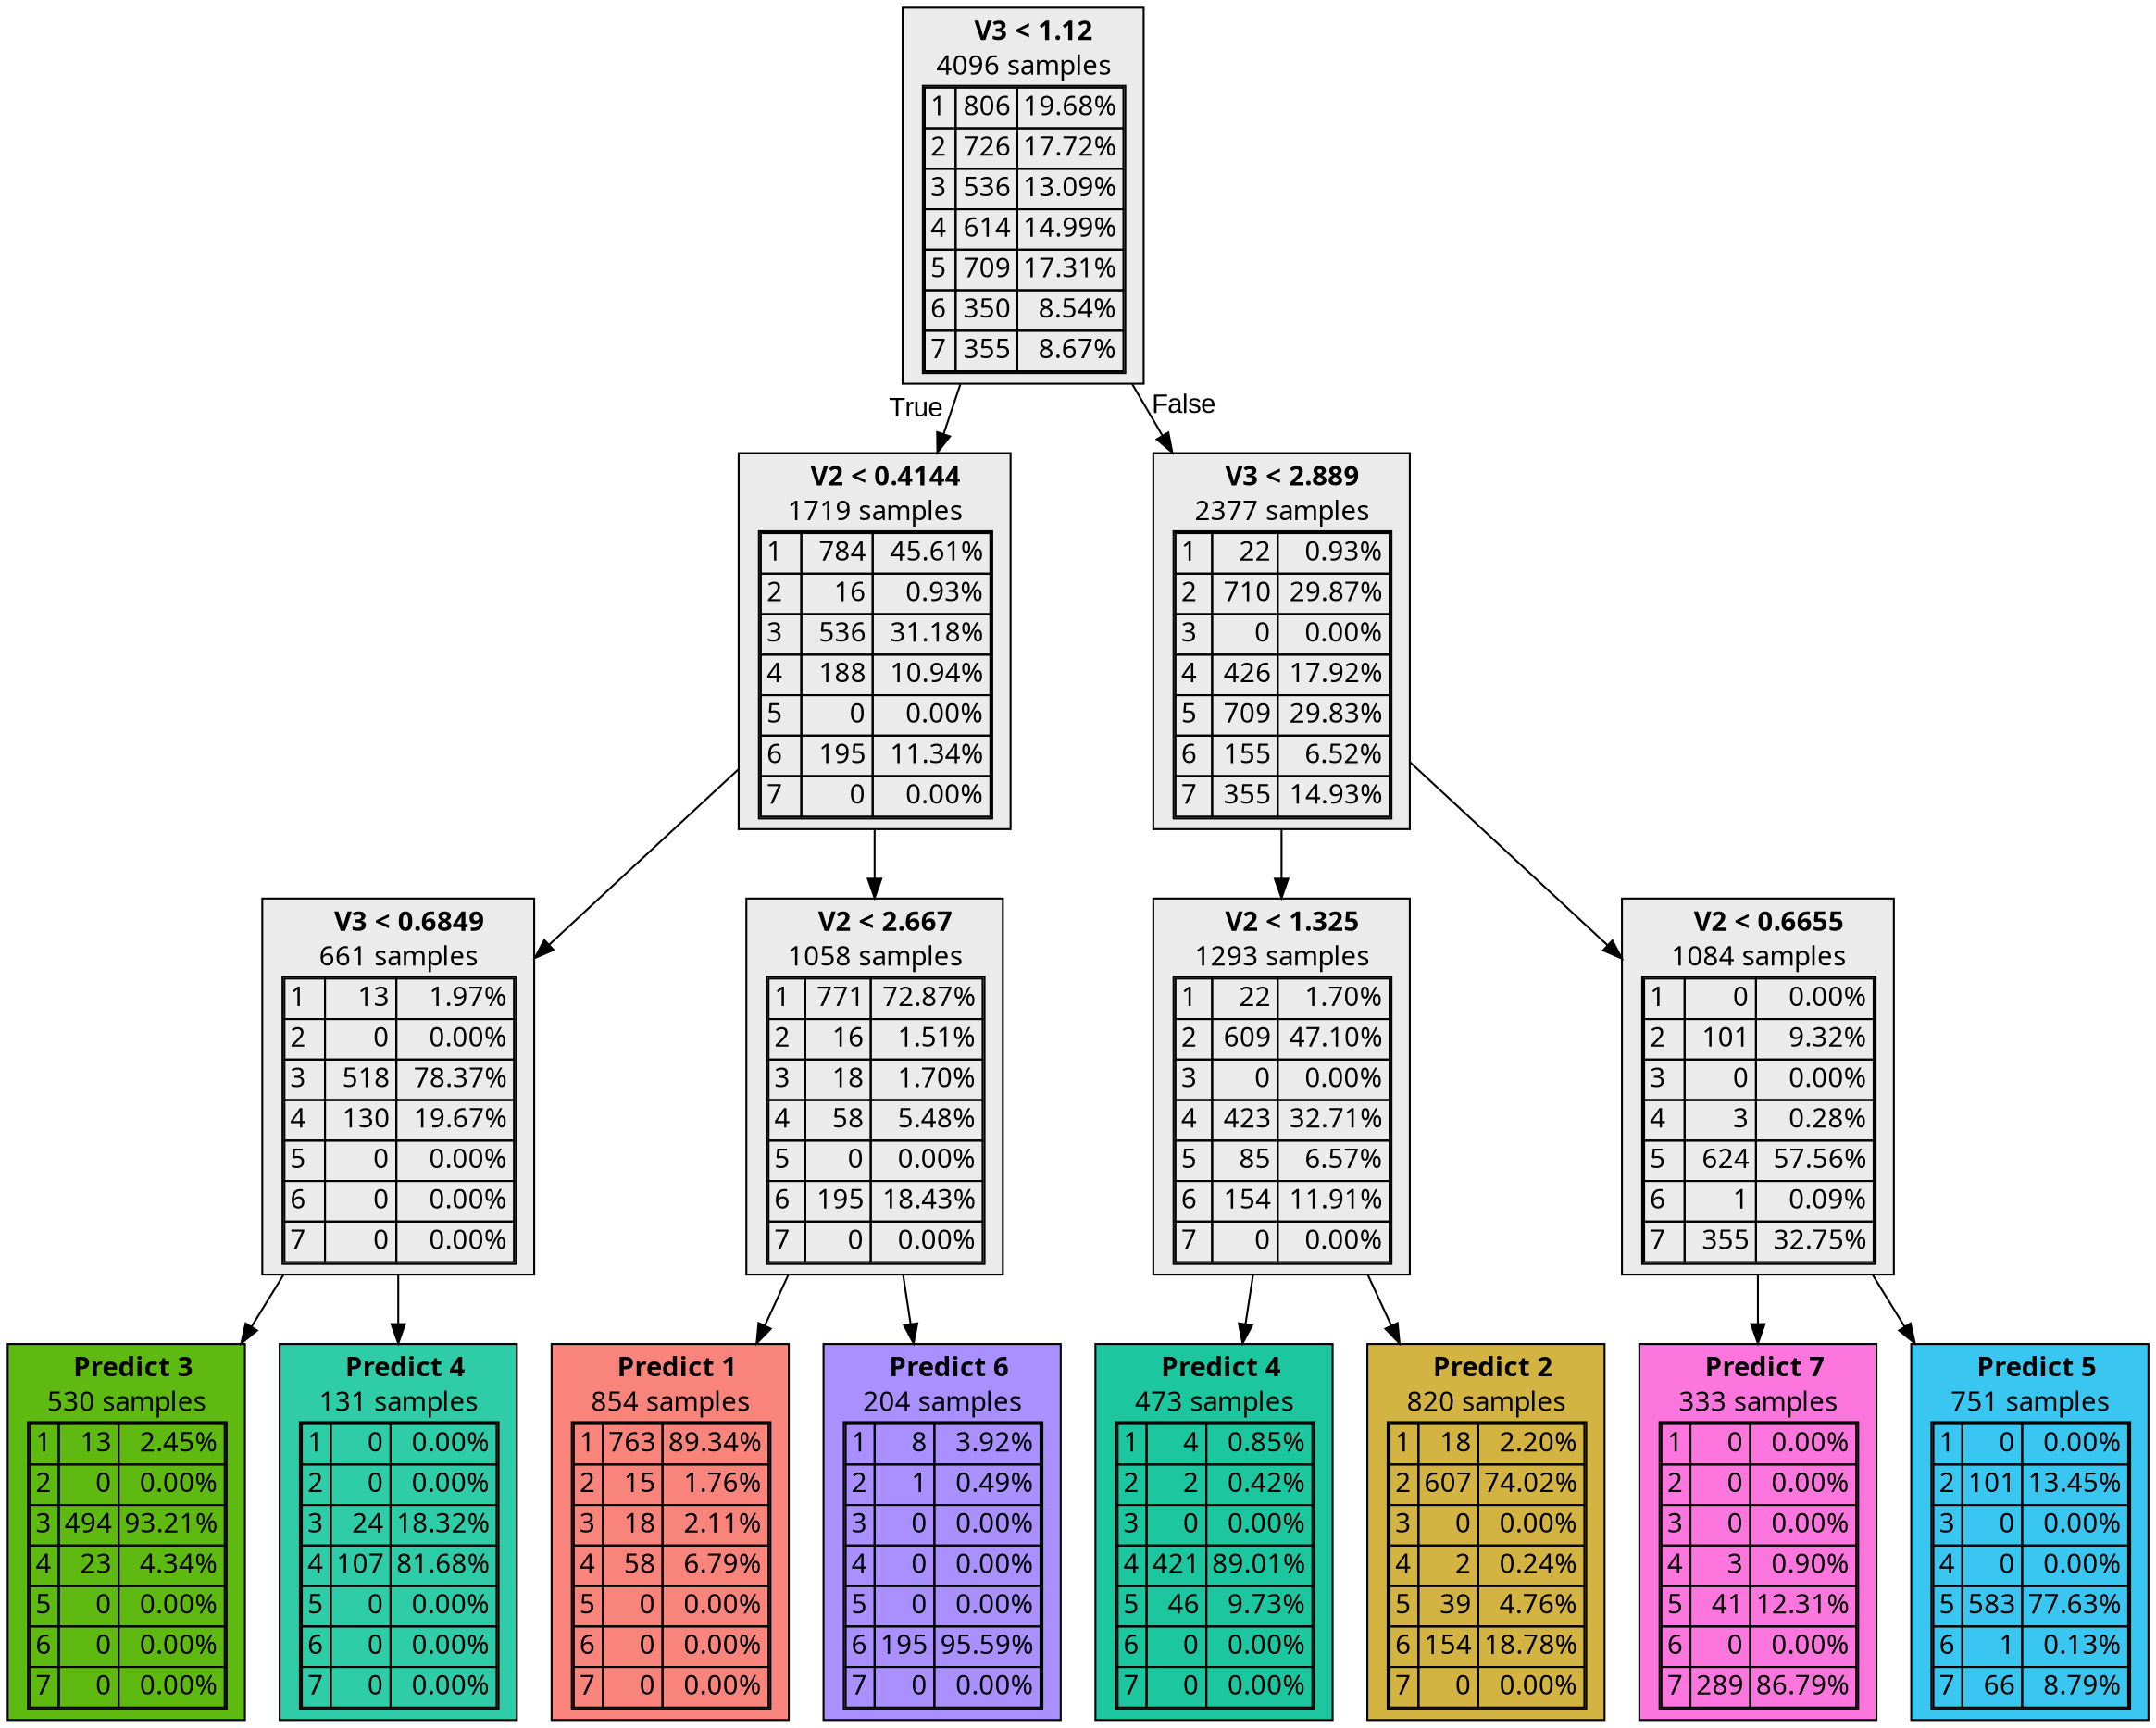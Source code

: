 digraph {
    1 [label=<  <TABLE BORDER="0" CELLPADDING="0">
      <TR>
    <TD>
      <B> V3 &lt; 1.12</B>
    </TD>
  </TR>

    <TR>
      <TD>4096 samples</TD>
    </TR>
    <TR>
  <TD>
    <TABLE CELLSPACING="0">
        <TR class="highlighted">
    <TD ALIGN="LEFT">1</TD>
    <TD ALIGN="RIGHT">806</TD>
    <TD ALIGN="RIGHT">19.68%</TD>
  </TR>
  <TR >
    <TD ALIGN="LEFT">2</TD>
    <TD ALIGN="RIGHT">726</TD>
    <TD ALIGN="RIGHT">17.72%</TD>
  </TR>
  <TR >
    <TD ALIGN="LEFT">3</TD>
    <TD ALIGN="RIGHT">536</TD>
    <TD ALIGN="RIGHT">13.09%</TD>
  </TR>
  <TR >
    <TD ALIGN="LEFT">4</TD>
    <TD ALIGN="RIGHT">614</TD>
    <TD ALIGN="RIGHT">14.99%</TD>
  </TR>
  <TR >
    <TD ALIGN="LEFT">5</TD>
    <TD ALIGN="RIGHT">709</TD>
    <TD ALIGN="RIGHT">17.31%</TD>
  </TR>
  <TR >
    <TD ALIGN="LEFT">6</TD>
    <TD ALIGN="RIGHT">350</TD>
    <TD ALIGN="RIGHT">8.54%</TD>
  </TR>
  <TR >
    <TD ALIGN="LEFT">7</TD>
    <TD ALIGN="RIGHT">355</TD>
    <TD ALIGN="RIGHT">8.67%</TD>
  </TR>

    </TABLE>
  </TD>
</TR>

  </TABLE>
>,fillcolor="#EBEBEB",shape=box,fontname="bold arial",style="filled"];
    1 -> 2 [labeldistance=2.5, labelangle=45, headlabel="True",fontname="arial"];
    1 -> 9 [labeldistance=2.5, labelangle=-45, headlabel="False",fontname="arial"];
    2 [label=<  <TABLE BORDER="0" CELLPADDING="0">
      <TR>
    <TD>
      <B> V2 &lt; 0.4144</B>
    </TD>
  </TR>

    <TR>
      <TD>1719 samples</TD>
    </TR>
    <TR>
  <TD>
    <TABLE CELLSPACING="0">
        <TR class="highlighted">
    <TD ALIGN="LEFT">1</TD>
    <TD ALIGN="RIGHT">784</TD>
    <TD ALIGN="RIGHT">45.61%</TD>
  </TR>
  <TR >
    <TD ALIGN="LEFT">2</TD>
    <TD ALIGN="RIGHT">16</TD>
    <TD ALIGN="RIGHT">0.93%</TD>
  </TR>
  <TR >
    <TD ALIGN="LEFT">3</TD>
    <TD ALIGN="RIGHT">536</TD>
    <TD ALIGN="RIGHT">31.18%</TD>
  </TR>
  <TR >
    <TD ALIGN="LEFT">4</TD>
    <TD ALIGN="RIGHT">188</TD>
    <TD ALIGN="RIGHT">10.94%</TD>
  </TR>
  <TR >
    <TD ALIGN="LEFT">5</TD>
    <TD ALIGN="RIGHT">0</TD>
    <TD ALIGN="RIGHT">0.00%</TD>
  </TR>
  <TR >
    <TD ALIGN="LEFT">6</TD>
    <TD ALIGN="RIGHT">195</TD>
    <TD ALIGN="RIGHT">11.34%</TD>
  </TR>
  <TR >
    <TD ALIGN="LEFT">7</TD>
    <TD ALIGN="RIGHT">0</TD>
    <TD ALIGN="RIGHT">0.00%</TD>
  </TR>

    </TABLE>
  </TD>
</TR>

  </TABLE>
>,fillcolor="#EBEBEB",shape=box,fontname="bold arial",style="filled"];
    2 -> 3;
    2 -> 6;
    3 [label=<  <TABLE BORDER="0" CELLPADDING="0">
      <TR>
    <TD>
      <B> V3 &lt; 0.6849</B>
    </TD>
  </TR>

    <TR>
      <TD>661 samples</TD>
    </TR>
    <TR>
  <TD>
    <TABLE CELLSPACING="0">
        <TR >
    <TD ALIGN="LEFT">1</TD>
    <TD ALIGN="RIGHT">13</TD>
    <TD ALIGN="RIGHT">1.97%</TD>
  </TR>
  <TR >
    <TD ALIGN="LEFT">2</TD>
    <TD ALIGN="RIGHT">0</TD>
    <TD ALIGN="RIGHT">0.00%</TD>
  </TR>
  <TR class="highlighted">
    <TD ALIGN="LEFT">3</TD>
    <TD ALIGN="RIGHT">518</TD>
    <TD ALIGN="RIGHT">78.37%</TD>
  </TR>
  <TR >
    <TD ALIGN="LEFT">4</TD>
    <TD ALIGN="RIGHT">130</TD>
    <TD ALIGN="RIGHT">19.67%</TD>
  </TR>
  <TR >
    <TD ALIGN="LEFT">5</TD>
    <TD ALIGN="RIGHT">0</TD>
    <TD ALIGN="RIGHT">0.00%</TD>
  </TR>
  <TR >
    <TD ALIGN="LEFT">6</TD>
    <TD ALIGN="RIGHT">0</TD>
    <TD ALIGN="RIGHT">0.00%</TD>
  </TR>
  <TR >
    <TD ALIGN="LEFT">7</TD>
    <TD ALIGN="RIGHT">0</TD>
    <TD ALIGN="RIGHT">0.00%</TD>
  </TR>

    </TABLE>
  </TD>
</TR>

  </TABLE>
>,fillcolor="#EBEBEB",shape=box,fontname="bold arial",style="filled"];
    3 -> 4;
    3 -> 5;
    4 [label=<  <TABLE BORDER="0" CELLPADDING="0">
      <TR>
    <TD>
      <B>Predict 3</B>
    </TD>
  </TR>

    <TR>
      <TD>530 samples</TD>
    </TR>
    <TR>
  <TD>
    <TABLE CELLSPACING="0">
        <TR >
    <TD ALIGN="LEFT">1</TD>
    <TD ALIGN="RIGHT">13</TD>
    <TD ALIGN="RIGHT">2.45%</TD>
  </TR>
  <TR >
    <TD ALIGN="LEFT">2</TD>
    <TD ALIGN="RIGHT">0</TD>
    <TD ALIGN="RIGHT">0.00%</TD>
  </TR>
  <TR class="highlighted">
    <TD ALIGN="LEFT">3</TD>
    <TD ALIGN="RIGHT">494</TD>
    <TD ALIGN="RIGHT">93.21%</TD>
  </TR>
  <TR >
    <TD ALIGN="LEFT">4</TD>
    <TD ALIGN="RIGHT">23</TD>
    <TD ALIGN="RIGHT">4.34%</TD>
  </TR>
  <TR >
    <TD ALIGN="LEFT">5</TD>
    <TD ALIGN="RIGHT">0</TD>
    <TD ALIGN="RIGHT">0.00%</TD>
  </TR>
  <TR >
    <TD ALIGN="LEFT">6</TD>
    <TD ALIGN="RIGHT">0</TD>
    <TD ALIGN="RIGHT">0.00%</TD>
  </TR>
  <TR >
    <TD ALIGN="LEFT">7</TD>
    <TD ALIGN="RIGHT">0</TD>
    <TD ALIGN="RIGHT">0.00%</TD>
  </TR>

    </TABLE>
  </TD>
</TR>

  </TABLE>
>,fillcolor="#53B400ee",shape=box,fontname="bold arial",style="filled",color=black];
    5 [label=<  <TABLE BORDER="0" CELLPADDING="0">
      <TR>
    <TD>
      <B>Predict 4</B>
    </TD>
  </TR>

    <TR>
      <TD>131 samples</TD>
    </TR>
    <TR>
  <TD>
    <TABLE CELLSPACING="0">
        <TR >
    <TD ALIGN="LEFT">1</TD>
    <TD ALIGN="RIGHT">0</TD>
    <TD ALIGN="RIGHT">0.00%</TD>
  </TR>
  <TR >
    <TD ALIGN="LEFT">2</TD>
    <TD ALIGN="RIGHT">0</TD>
    <TD ALIGN="RIGHT">0.00%</TD>
  </TR>
  <TR >
    <TD ALIGN="LEFT">3</TD>
    <TD ALIGN="RIGHT">24</TD>
    <TD ALIGN="RIGHT">18.32%</TD>
  </TR>
  <TR class="highlighted">
    <TD ALIGN="LEFT">4</TD>
    <TD ALIGN="RIGHT">107</TD>
    <TD ALIGN="RIGHT">81.68%</TD>
  </TR>
  <TR >
    <TD ALIGN="LEFT">5</TD>
    <TD ALIGN="RIGHT">0</TD>
    <TD ALIGN="RIGHT">0.00%</TD>
  </TR>
  <TR >
    <TD ALIGN="LEFT">6</TD>
    <TD ALIGN="RIGHT">0</TD>
    <TD ALIGN="RIGHT">0.00%</TD>
  </TR>
  <TR >
    <TD ALIGN="LEFT">7</TD>
    <TD ALIGN="RIGHT">0</TD>
    <TD ALIGN="RIGHT">0.00%</TD>
  </TR>

    </TABLE>
  </TD>
</TR>

  </TABLE>
>,fillcolor="#00C094d0",shape=box,fontname="bold arial",style="filled",color=black];
    6 [label=<  <TABLE BORDER="0" CELLPADDING="0">
      <TR>
    <TD>
      <B> V2 &lt; 2.667</B>
    </TD>
  </TR>

    <TR>
      <TD>1058 samples</TD>
    </TR>
    <TR>
  <TD>
    <TABLE CELLSPACING="0">
        <TR class="highlighted">
    <TD ALIGN="LEFT">1</TD>
    <TD ALIGN="RIGHT">771</TD>
    <TD ALIGN="RIGHT">72.87%</TD>
  </TR>
  <TR >
    <TD ALIGN="LEFT">2</TD>
    <TD ALIGN="RIGHT">16</TD>
    <TD ALIGN="RIGHT">1.51%</TD>
  </TR>
  <TR >
    <TD ALIGN="LEFT">3</TD>
    <TD ALIGN="RIGHT">18</TD>
    <TD ALIGN="RIGHT">1.70%</TD>
  </TR>
  <TR >
    <TD ALIGN="LEFT">4</TD>
    <TD ALIGN="RIGHT">58</TD>
    <TD ALIGN="RIGHT">5.48%</TD>
  </TR>
  <TR >
    <TD ALIGN="LEFT">5</TD>
    <TD ALIGN="RIGHT">0</TD>
    <TD ALIGN="RIGHT">0.00%</TD>
  </TR>
  <TR >
    <TD ALIGN="LEFT">6</TD>
    <TD ALIGN="RIGHT">195</TD>
    <TD ALIGN="RIGHT">18.43%</TD>
  </TR>
  <TR >
    <TD ALIGN="LEFT">7</TD>
    <TD ALIGN="RIGHT">0</TD>
    <TD ALIGN="RIGHT">0.00%</TD>
  </TR>

    </TABLE>
  </TD>
</TR>

  </TABLE>
>,fillcolor="#EBEBEB",shape=box,fontname="bold arial",style="filled"];
    6 -> 7;
    6 -> 8;
    7 [label=<  <TABLE BORDER="0" CELLPADDING="0">
      <TR>
    <TD>
      <B>Predict 1</B>
    </TD>
  </TR>

    <TR>
      <TD>854 samples</TD>
    </TR>
    <TR>
  <TD>
    <TABLE CELLSPACING="0">
        <TR class="highlighted">
    <TD ALIGN="LEFT">1</TD>
    <TD ALIGN="RIGHT">763</TD>
    <TD ALIGN="RIGHT">89.34%</TD>
  </TR>
  <TR >
    <TD ALIGN="LEFT">2</TD>
    <TD ALIGN="RIGHT">15</TD>
    <TD ALIGN="RIGHT">1.76%</TD>
  </TR>
  <TR >
    <TD ALIGN="LEFT">3</TD>
    <TD ALIGN="RIGHT">18</TD>
    <TD ALIGN="RIGHT">2.11%</TD>
  </TR>
  <TR >
    <TD ALIGN="LEFT">4</TD>
    <TD ALIGN="RIGHT">58</TD>
    <TD ALIGN="RIGHT">6.79%</TD>
  </TR>
  <TR >
    <TD ALIGN="LEFT">5</TD>
    <TD ALIGN="RIGHT">0</TD>
    <TD ALIGN="RIGHT">0.00%</TD>
  </TR>
  <TR >
    <TD ALIGN="LEFT">6</TD>
    <TD ALIGN="RIGHT">0</TD>
    <TD ALIGN="RIGHT">0.00%</TD>
  </TR>
  <TR >
    <TD ALIGN="LEFT">7</TD>
    <TD ALIGN="RIGHT">0</TD>
    <TD ALIGN="RIGHT">0.00%</TD>
  </TR>

    </TABLE>
  </TD>
</TR>

  </TABLE>
>,fillcolor="#F8766De4",shape=box,fontname="bold arial",style="filled",color=black];
    8 [label=<  <TABLE BORDER="0" CELLPADDING="0">
      <TR>
    <TD>
      <B>Predict 6</B>
    </TD>
  </TR>

    <TR>
      <TD>204 samples</TD>
    </TR>
    <TR>
  <TD>
    <TABLE CELLSPACING="0">
        <TR >
    <TD ALIGN="LEFT">1</TD>
    <TD ALIGN="RIGHT">8</TD>
    <TD ALIGN="RIGHT">3.92%</TD>
  </TR>
  <TR >
    <TD ALIGN="LEFT">2</TD>
    <TD ALIGN="RIGHT">1</TD>
    <TD ALIGN="RIGHT">0.49%</TD>
  </TR>
  <TR >
    <TD ALIGN="LEFT">3</TD>
    <TD ALIGN="RIGHT">0</TD>
    <TD ALIGN="RIGHT">0.00%</TD>
  </TR>
  <TR >
    <TD ALIGN="LEFT">4</TD>
    <TD ALIGN="RIGHT">0</TD>
    <TD ALIGN="RIGHT">0.00%</TD>
  </TR>
  <TR >
    <TD ALIGN="LEFT">5</TD>
    <TD ALIGN="RIGHT">0</TD>
    <TD ALIGN="RIGHT">0.00%</TD>
  </TR>
  <TR class="highlighted">
    <TD ALIGN="LEFT">6</TD>
    <TD ALIGN="RIGHT">195</TD>
    <TD ALIGN="RIGHT">95.59%</TD>
  </TR>
  <TR >
    <TD ALIGN="LEFT">7</TD>
    <TD ALIGN="RIGHT">0</TD>
    <TD ALIGN="RIGHT">0.00%</TD>
  </TR>

    </TABLE>
  </TD>
</TR>

  </TABLE>
>,fillcolor="#A58AFFf4",shape=box,fontname="bold arial",style="filled",color=black];
    9 [label=<  <TABLE BORDER="0" CELLPADDING="0">
      <TR>
    <TD>
      <B> V3 &lt; 2.889</B>
    </TD>
  </TR>

    <TR>
      <TD>2377 samples</TD>
    </TR>
    <TR>
  <TD>
    <TABLE CELLSPACING="0">
        <TR >
    <TD ALIGN="LEFT">1</TD>
    <TD ALIGN="RIGHT">22</TD>
    <TD ALIGN="RIGHT">0.93%</TD>
  </TR>
  <TR class="highlighted">
    <TD ALIGN="LEFT">2</TD>
    <TD ALIGN="RIGHT">710</TD>
    <TD ALIGN="RIGHT">29.87%</TD>
  </TR>
  <TR >
    <TD ALIGN="LEFT">3</TD>
    <TD ALIGN="RIGHT">0</TD>
    <TD ALIGN="RIGHT">0.00%</TD>
  </TR>
  <TR >
    <TD ALIGN="LEFT">4</TD>
    <TD ALIGN="RIGHT">426</TD>
    <TD ALIGN="RIGHT">17.92%</TD>
  </TR>
  <TR >
    <TD ALIGN="LEFT">5</TD>
    <TD ALIGN="RIGHT">709</TD>
    <TD ALIGN="RIGHT">29.83%</TD>
  </TR>
  <TR >
    <TD ALIGN="LEFT">6</TD>
    <TD ALIGN="RIGHT">155</TD>
    <TD ALIGN="RIGHT">6.52%</TD>
  </TR>
  <TR >
    <TD ALIGN="LEFT">7</TD>
    <TD ALIGN="RIGHT">355</TD>
    <TD ALIGN="RIGHT">14.93%</TD>
  </TR>

    </TABLE>
  </TD>
</TR>

  </TABLE>
>,fillcolor="#EBEBEB",shape=box,fontname="bold arial",style="filled"];
    9 -> 10;
    9 -> 13;
    10 [label=<  <TABLE BORDER="0" CELLPADDING="0">
      <TR>
    <TD>
      <B> V2 &lt; 1.325</B>
    </TD>
  </TR>

    <TR>
      <TD>1293 samples</TD>
    </TR>
    <TR>
  <TD>
    <TABLE CELLSPACING="0">
        <TR >
    <TD ALIGN="LEFT">1</TD>
    <TD ALIGN="RIGHT">22</TD>
    <TD ALIGN="RIGHT">1.70%</TD>
  </TR>
  <TR class="highlighted">
    <TD ALIGN="LEFT">2</TD>
    <TD ALIGN="RIGHT">609</TD>
    <TD ALIGN="RIGHT">47.10%</TD>
  </TR>
  <TR >
    <TD ALIGN="LEFT">3</TD>
    <TD ALIGN="RIGHT">0</TD>
    <TD ALIGN="RIGHT">0.00%</TD>
  </TR>
  <TR >
    <TD ALIGN="LEFT">4</TD>
    <TD ALIGN="RIGHT">423</TD>
    <TD ALIGN="RIGHT">32.71%</TD>
  </TR>
  <TR >
    <TD ALIGN="LEFT">5</TD>
    <TD ALIGN="RIGHT">85</TD>
    <TD ALIGN="RIGHT">6.57%</TD>
  </TR>
  <TR >
    <TD ALIGN="LEFT">6</TD>
    <TD ALIGN="RIGHT">154</TD>
    <TD ALIGN="RIGHT">11.91%</TD>
  </TR>
  <TR >
    <TD ALIGN="LEFT">7</TD>
    <TD ALIGN="RIGHT">0</TD>
    <TD ALIGN="RIGHT">0.00%</TD>
  </TR>

    </TABLE>
  </TD>
</TR>

  </TABLE>
>,fillcolor="#EBEBEB",shape=box,fontname="bold arial",style="filled"];
    10 -> 11;
    10 -> 12;
    11 [label=<  <TABLE BORDER="0" CELLPADDING="0">
      <TR>
    <TD>
      <B>Predict 4</B>
    </TD>
  </TR>

    <TR>
      <TD>473 samples</TD>
    </TR>
    <TR>
  <TD>
    <TABLE CELLSPACING="0">
        <TR >
    <TD ALIGN="LEFT">1</TD>
    <TD ALIGN="RIGHT">4</TD>
    <TD ALIGN="RIGHT">0.85%</TD>
  </TR>
  <TR >
    <TD ALIGN="LEFT">2</TD>
    <TD ALIGN="RIGHT">2</TD>
    <TD ALIGN="RIGHT">0.42%</TD>
  </TR>
  <TR >
    <TD ALIGN="LEFT">3</TD>
    <TD ALIGN="RIGHT">0</TD>
    <TD ALIGN="RIGHT">0.00%</TD>
  </TR>
  <TR class="highlighted">
    <TD ALIGN="LEFT">4</TD>
    <TD ALIGN="RIGHT">421</TD>
    <TD ALIGN="RIGHT">89.01%</TD>
  </TR>
  <TR >
    <TD ALIGN="LEFT">5</TD>
    <TD ALIGN="RIGHT">46</TD>
    <TD ALIGN="RIGHT">9.73%</TD>
  </TR>
  <TR >
    <TD ALIGN="LEFT">6</TD>
    <TD ALIGN="RIGHT">0</TD>
    <TD ALIGN="RIGHT">0.00%</TD>
  </TR>
  <TR >
    <TD ALIGN="LEFT">7</TD>
    <TD ALIGN="RIGHT">0</TD>
    <TD ALIGN="RIGHT">0.00%</TD>
  </TR>

    </TABLE>
  </TD>
</TR>

  </TABLE>
>,fillcolor="#00C094e3",shape=box,fontname="bold arial",style="filled",color=black];
    12 [label=<  <TABLE BORDER="0" CELLPADDING="0">
      <TR>
    <TD>
      <B>Predict 2</B>
    </TD>
  </TR>

    <TR>
      <TD>820 samples</TD>
    </TR>
    <TR>
  <TD>
    <TABLE CELLSPACING="0">
        <TR >
    <TD ALIGN="LEFT">1</TD>
    <TD ALIGN="RIGHT">18</TD>
    <TD ALIGN="RIGHT">2.20%</TD>
  </TR>
  <TR class="highlighted">
    <TD ALIGN="LEFT">2</TD>
    <TD ALIGN="RIGHT">607</TD>
    <TD ALIGN="RIGHT">74.02%</TD>
  </TR>
  <TR >
    <TD ALIGN="LEFT">3</TD>
    <TD ALIGN="RIGHT">0</TD>
    <TD ALIGN="RIGHT">0.00%</TD>
  </TR>
  <TR >
    <TD ALIGN="LEFT">4</TD>
    <TD ALIGN="RIGHT">2</TD>
    <TD ALIGN="RIGHT">0.24%</TD>
  </TR>
  <TR >
    <TD ALIGN="LEFT">5</TD>
    <TD ALIGN="RIGHT">39</TD>
    <TD ALIGN="RIGHT">4.76%</TD>
  </TR>
  <TR >
    <TD ALIGN="LEFT">6</TD>
    <TD ALIGN="RIGHT">154</TD>
    <TD ALIGN="RIGHT">18.78%</TD>
  </TR>
  <TR >
    <TD ALIGN="LEFT">7</TD>
    <TD ALIGN="RIGHT">0</TD>
    <TD ALIGN="RIGHT">0.00%</TD>
  </TR>

    </TABLE>
  </TD>
</TR>

  </TABLE>
>,fillcolor="#C49A00bd",shape=box,fontname="bold arial",style="filled",color=black];
    13 [label=<  <TABLE BORDER="0" CELLPADDING="0">
      <TR>
    <TD>
      <B> V2 &lt; 0.6655</B>
    </TD>
  </TR>

    <TR>
      <TD>1084 samples</TD>
    </TR>
    <TR>
  <TD>
    <TABLE CELLSPACING="0">
        <TR >
    <TD ALIGN="LEFT">1</TD>
    <TD ALIGN="RIGHT">0</TD>
    <TD ALIGN="RIGHT">0.00%</TD>
  </TR>
  <TR >
    <TD ALIGN="LEFT">2</TD>
    <TD ALIGN="RIGHT">101</TD>
    <TD ALIGN="RIGHT">9.32%</TD>
  </TR>
  <TR >
    <TD ALIGN="LEFT">3</TD>
    <TD ALIGN="RIGHT">0</TD>
    <TD ALIGN="RIGHT">0.00%</TD>
  </TR>
  <TR >
    <TD ALIGN="LEFT">4</TD>
    <TD ALIGN="RIGHT">3</TD>
    <TD ALIGN="RIGHT">0.28%</TD>
  </TR>
  <TR class="highlighted">
    <TD ALIGN="LEFT">5</TD>
    <TD ALIGN="RIGHT">624</TD>
    <TD ALIGN="RIGHT">57.56%</TD>
  </TR>
  <TR >
    <TD ALIGN="LEFT">6</TD>
    <TD ALIGN="RIGHT">1</TD>
    <TD ALIGN="RIGHT">0.09%</TD>
  </TR>
  <TR >
    <TD ALIGN="LEFT">7</TD>
    <TD ALIGN="RIGHT">355</TD>
    <TD ALIGN="RIGHT">32.75%</TD>
  </TR>

    </TABLE>
  </TD>
</TR>

  </TABLE>
>,fillcolor="#EBEBEB",shape=box,fontname="bold arial",style="filled"];
    13 -> 14;
    13 -> 15;
    14 [label=<  <TABLE BORDER="0" CELLPADDING="0">
      <TR>
    <TD>
      <B>Predict 7</B>
    </TD>
  </TR>

    <TR>
      <TD>333 samples</TD>
    </TR>
    <TR>
  <TD>
    <TABLE CELLSPACING="0">
        <TR >
    <TD ALIGN="LEFT">1</TD>
    <TD ALIGN="RIGHT">0</TD>
    <TD ALIGN="RIGHT">0.00%</TD>
  </TR>
  <TR >
    <TD ALIGN="LEFT">2</TD>
    <TD ALIGN="RIGHT">0</TD>
    <TD ALIGN="RIGHT">0.00%</TD>
  </TR>
  <TR >
    <TD ALIGN="LEFT">3</TD>
    <TD ALIGN="RIGHT">0</TD>
    <TD ALIGN="RIGHT">0.00%</TD>
  </TR>
  <TR >
    <TD ALIGN="LEFT">4</TD>
    <TD ALIGN="RIGHT">3</TD>
    <TD ALIGN="RIGHT">0.90%</TD>
  </TR>
  <TR >
    <TD ALIGN="LEFT">5</TD>
    <TD ALIGN="RIGHT">41</TD>
    <TD ALIGN="RIGHT">12.31%</TD>
  </TR>
  <TR >
    <TD ALIGN="LEFT">6</TD>
    <TD ALIGN="RIGHT">0</TD>
    <TD ALIGN="RIGHT">0.00%</TD>
  </TR>
  <TR class="highlighted">
    <TD ALIGN="LEFT">7</TD>
    <TD ALIGN="RIGHT">289</TD>
    <TD ALIGN="RIGHT">86.79%</TD>
  </TR>

    </TABLE>
  </TD>
</TR>

  </TABLE>
>,fillcolor="#FB61D7dd",shape=box,fontname="bold arial",style="filled",color=black];
    15 [label=<  <TABLE BORDER="0" CELLPADDING="0">
      <TR>
    <TD>
      <B>Predict 5</B>
    </TD>
  </TR>

    <TR>
      <TD>751 samples</TD>
    </TR>
    <TR>
  <TD>
    <TABLE CELLSPACING="0">
        <TR >
    <TD ALIGN="LEFT">1</TD>
    <TD ALIGN="RIGHT">0</TD>
    <TD ALIGN="RIGHT">0.00%</TD>
  </TR>
  <TR >
    <TD ALIGN="LEFT">2</TD>
    <TD ALIGN="RIGHT">101</TD>
    <TD ALIGN="RIGHT">13.45%</TD>
  </TR>
  <TR >
    <TD ALIGN="LEFT">3</TD>
    <TD ALIGN="RIGHT">0</TD>
    <TD ALIGN="RIGHT">0.00%</TD>
  </TR>
  <TR >
    <TD ALIGN="LEFT">4</TD>
    <TD ALIGN="RIGHT">0</TD>
    <TD ALIGN="RIGHT">0.00%</TD>
  </TR>
  <TR class="highlighted">
    <TD ALIGN="LEFT">5</TD>
    <TD ALIGN="RIGHT">583</TD>
    <TD ALIGN="RIGHT">77.63%</TD>
  </TR>
  <TR >
    <TD ALIGN="LEFT">6</TD>
    <TD ALIGN="RIGHT">1</TD>
    <TD ALIGN="RIGHT">0.13%</TD>
  </TR>
  <TR >
    <TD ALIGN="LEFT">7</TD>
    <TD ALIGN="RIGHT">66</TD>
    <TD ALIGN="RIGHT">8.79%</TD>
  </TR>

    </TABLE>
  </TD>
</TR>

  </TABLE>
>,fillcolor="#00B6EBc6",shape=box,fontname="bold arial",style="filled",color=black];
}
